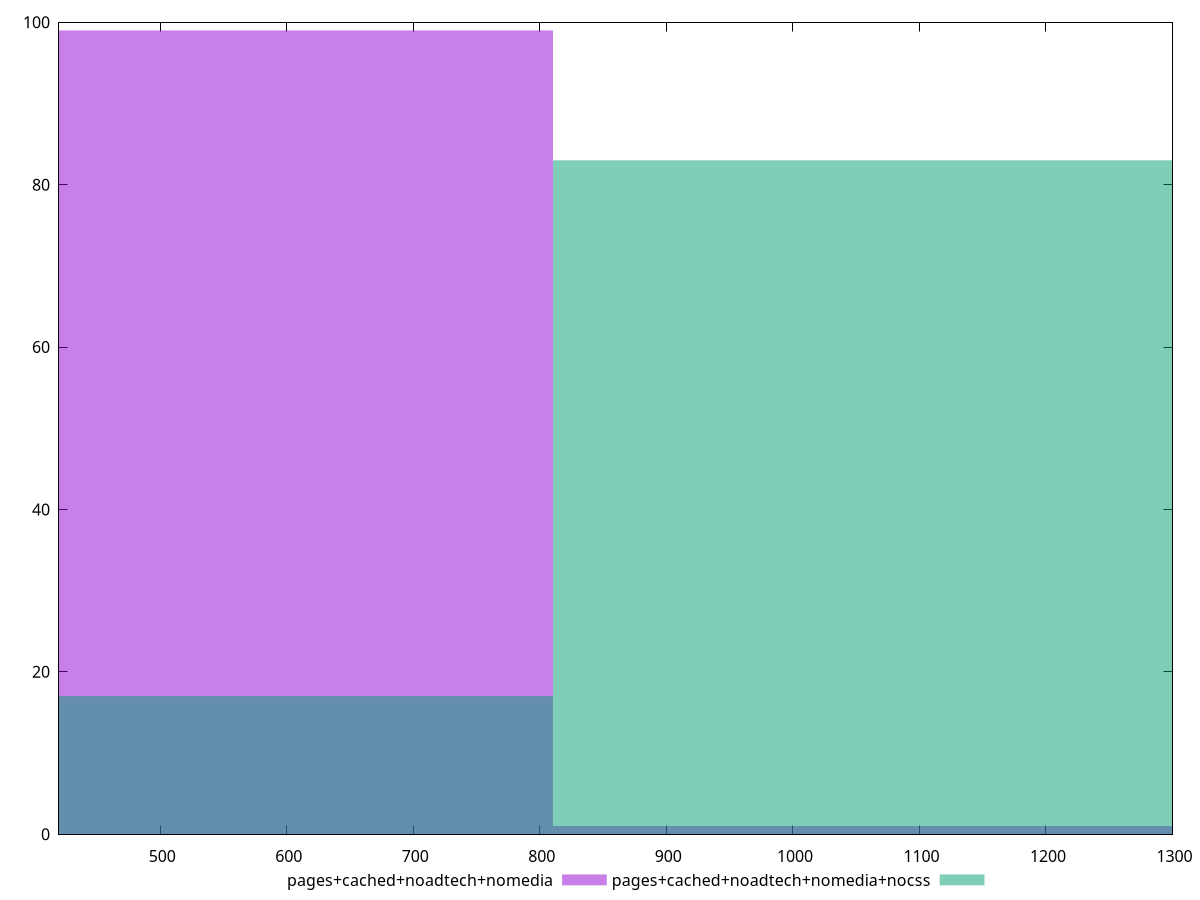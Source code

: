 reset

$pagesCachedNoadtechNomedia <<EOF
540.2537350765373 99
1080.5074701530746 1
EOF

$pagesCachedNoadtechNomediaNocss <<EOF
1080.5074701530746 83
540.2537350765373 17
EOF

set key outside below
set boxwidth 540.2537350765373
set xrange [420:1300]
set yrange [0:100]
set trange [0:100]
set style fill transparent solid 0.5 noborder
set terminal svg size 640, 500 enhanced background rgb 'white'
set output "report_00009_2021-02-08T22-37-41.559Z/uses-http2/comparison/histogram/3_vs_4.svg"

plot $pagesCachedNoadtechNomedia title "pages+cached+noadtech+nomedia" with boxes, \
     $pagesCachedNoadtechNomediaNocss title "pages+cached+noadtech+nomedia+nocss" with boxes

reset

